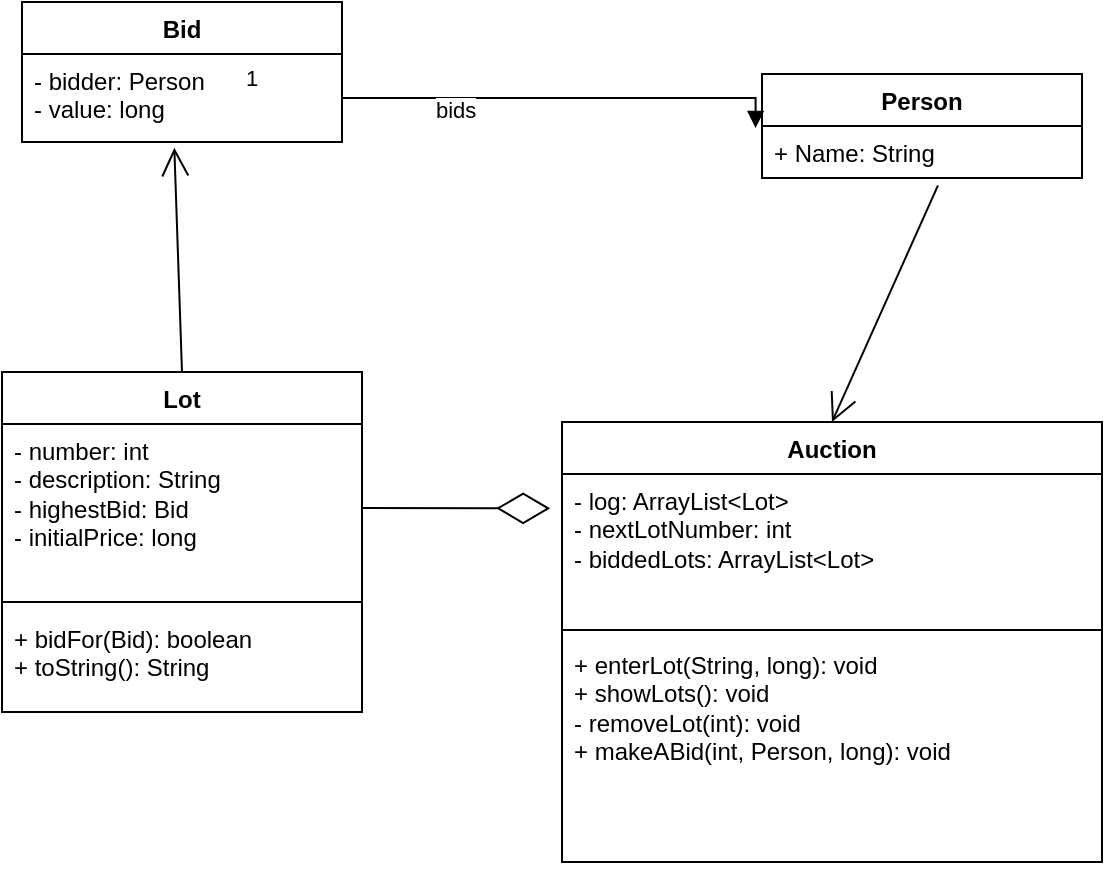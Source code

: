 <mxfile version="24.8.6">
  <diagram id="C5RBs43oDa-KdzZeNtuy" name="Page-1">
    <mxGraphModel dx="1517" dy="648" grid="1" gridSize="10" guides="1" tooltips="1" connect="1" arrows="1" fold="1" page="1" pageScale="1" pageWidth="827" pageHeight="1169" math="0" shadow="0">
      <root>
        <mxCell id="WIyWlLk6GJQsqaUBKTNV-0" />
        <mxCell id="WIyWlLk6GJQsqaUBKTNV-1" parent="WIyWlLk6GJQsqaUBKTNV-0" />
        <mxCell id="E-N4PrQtjV91aUZrzSPg-0" value="Person" style="swimlane;fontStyle=1;align=center;verticalAlign=top;childLayout=stackLayout;horizontal=1;startSize=26;horizontalStack=0;resizeParent=1;resizeParentMax=0;resizeLast=0;collapsible=1;marginBottom=0;whiteSpace=wrap;html=1;" vertex="1" parent="WIyWlLk6GJQsqaUBKTNV-1">
          <mxGeometry x="460" y="146" width="160" height="52" as="geometry" />
        </mxCell>
        <mxCell id="E-N4PrQtjV91aUZrzSPg-1" value="+ Name: String" style="text;strokeColor=none;fillColor=none;align=left;verticalAlign=top;spacingLeft=4;spacingRight=4;overflow=hidden;rotatable=0;points=[[0,0.5],[1,0.5]];portConstraint=eastwest;whiteSpace=wrap;html=1;" vertex="1" parent="E-N4PrQtjV91aUZrzSPg-0">
          <mxGeometry y="26" width="160" height="26" as="geometry" />
        </mxCell>
        <mxCell id="E-N4PrQtjV91aUZrzSPg-4" value="Lot" style="swimlane;fontStyle=1;align=center;verticalAlign=top;childLayout=stackLayout;horizontal=1;startSize=26;horizontalStack=0;resizeParent=1;resizeParentMax=0;resizeLast=0;collapsible=1;marginBottom=0;whiteSpace=wrap;html=1;" vertex="1" parent="WIyWlLk6GJQsqaUBKTNV-1">
          <mxGeometry x="80" y="295" width="180" height="170" as="geometry" />
        </mxCell>
        <mxCell id="E-N4PrQtjV91aUZrzSPg-5" value="- number: int&lt;div&gt;- description: String&lt;/div&gt;&lt;div&gt;- highestBid: Bid&lt;/div&gt;&lt;div&gt;- initialPrice: long&lt;br&gt;&lt;div&gt;&lt;br&gt;&lt;/div&gt;&lt;/div&gt;" style="text;strokeColor=none;fillColor=none;align=left;verticalAlign=top;spacingLeft=4;spacingRight=4;overflow=hidden;rotatable=0;points=[[0,0.5],[1,0.5]];portConstraint=eastwest;whiteSpace=wrap;html=1;" vertex="1" parent="E-N4PrQtjV91aUZrzSPg-4">
          <mxGeometry y="26" width="180" height="84" as="geometry" />
        </mxCell>
        <mxCell id="E-N4PrQtjV91aUZrzSPg-6" value="" style="line;strokeWidth=1;fillColor=none;align=left;verticalAlign=middle;spacingTop=-1;spacingLeft=3;spacingRight=3;rotatable=0;labelPosition=right;points=[];portConstraint=eastwest;strokeColor=inherit;" vertex="1" parent="E-N4PrQtjV91aUZrzSPg-4">
          <mxGeometry y="110" width="180" height="10" as="geometry" />
        </mxCell>
        <mxCell id="E-N4PrQtjV91aUZrzSPg-7" value="+ bidFor(Bid): boolean&lt;div&gt;+ toString(): String&lt;/div&gt;" style="text;strokeColor=none;fillColor=none;align=left;verticalAlign=top;spacingLeft=4;spacingRight=4;overflow=hidden;rotatable=0;points=[[0,0.5],[1,0.5]];portConstraint=eastwest;whiteSpace=wrap;html=1;" vertex="1" parent="E-N4PrQtjV91aUZrzSPg-4">
          <mxGeometry y="120" width="180" height="50" as="geometry" />
        </mxCell>
        <mxCell id="E-N4PrQtjV91aUZrzSPg-8" value="Bid" style="swimlane;fontStyle=1;align=center;verticalAlign=top;childLayout=stackLayout;horizontal=1;startSize=26;horizontalStack=0;resizeParent=1;resizeParentMax=0;resizeLast=0;collapsible=1;marginBottom=0;whiteSpace=wrap;html=1;" vertex="1" parent="WIyWlLk6GJQsqaUBKTNV-1">
          <mxGeometry x="90" y="110" width="160" height="70" as="geometry" />
        </mxCell>
        <mxCell id="E-N4PrQtjV91aUZrzSPg-9" value="- bidder: Person&lt;div&gt;- value: long&lt;/div&gt;" style="text;strokeColor=none;fillColor=none;align=left;verticalAlign=top;spacingLeft=4;spacingRight=4;overflow=hidden;rotatable=0;points=[[0,0.5],[1,0.5]];portConstraint=eastwest;whiteSpace=wrap;html=1;" vertex="1" parent="E-N4PrQtjV91aUZrzSPg-8">
          <mxGeometry y="26" width="160" height="44" as="geometry" />
        </mxCell>
        <mxCell id="E-N4PrQtjV91aUZrzSPg-12" value="Auction" style="swimlane;fontStyle=1;align=center;verticalAlign=top;childLayout=stackLayout;horizontal=1;startSize=26;horizontalStack=0;resizeParent=1;resizeParentMax=0;resizeLast=0;collapsible=1;marginBottom=0;whiteSpace=wrap;html=1;" vertex="1" parent="WIyWlLk6GJQsqaUBKTNV-1">
          <mxGeometry x="360" y="320" width="270" height="220" as="geometry" />
        </mxCell>
        <mxCell id="E-N4PrQtjV91aUZrzSPg-13" value="- log: ArrayList&amp;lt;Lot&amp;gt;&lt;div&gt;- nextLotNumber: int&lt;/div&gt;&lt;div&gt;- biddedLots: ArrayList&amp;lt;Lot&amp;gt;&lt;/div&gt;" style="text;strokeColor=none;fillColor=none;align=left;verticalAlign=top;spacingLeft=4;spacingRight=4;overflow=hidden;rotatable=0;points=[[0,0.5],[1,0.5]];portConstraint=eastwest;whiteSpace=wrap;html=1;" vertex="1" parent="E-N4PrQtjV91aUZrzSPg-12">
          <mxGeometry y="26" width="270" height="74" as="geometry" />
        </mxCell>
        <mxCell id="E-N4PrQtjV91aUZrzSPg-14" value="" style="line;strokeWidth=1;fillColor=none;align=left;verticalAlign=middle;spacingTop=-1;spacingLeft=3;spacingRight=3;rotatable=0;labelPosition=right;points=[];portConstraint=eastwest;strokeColor=inherit;" vertex="1" parent="E-N4PrQtjV91aUZrzSPg-12">
          <mxGeometry y="100" width="270" height="8" as="geometry" />
        </mxCell>
        <mxCell id="E-N4PrQtjV91aUZrzSPg-15" value="+ enterLot(String, long): void&lt;div&gt;+ showLots(): void&lt;/div&gt;&lt;div&gt;- removeLot(int): void&lt;/div&gt;&lt;div&gt;+ makeABid(int, Person, long): void&amp;nbsp;&lt;/div&gt;" style="text;strokeColor=none;fillColor=none;align=left;verticalAlign=top;spacingLeft=4;spacingRight=4;overflow=hidden;rotatable=0;points=[[0,0.5],[1,0.5]];portConstraint=eastwest;whiteSpace=wrap;html=1;" vertex="1" parent="E-N4PrQtjV91aUZrzSPg-12">
          <mxGeometry y="108" width="270" height="112" as="geometry" />
        </mxCell>
        <mxCell id="E-N4PrQtjV91aUZrzSPg-18" value="bids" style="endArrow=block;endFill=1;html=1;edgeStyle=orthogonalEdgeStyle;align=left;verticalAlign=top;rounded=0;entryX=-0.02;entryY=0.04;entryDx=0;entryDy=0;entryPerimeter=0;exitX=1;exitY=0.5;exitDx=0;exitDy=0;" edge="1" parent="WIyWlLk6GJQsqaUBKTNV-1" source="E-N4PrQtjV91aUZrzSPg-9" target="E-N4PrQtjV91aUZrzSPg-1">
          <mxGeometry x="-0.597" y="7" relative="1" as="geometry">
            <mxPoint x="290" y="240" as="sourcePoint" />
            <mxPoint x="350" y="415" as="targetPoint" />
            <mxPoint as="offset" />
          </mxGeometry>
        </mxCell>
        <mxCell id="E-N4PrQtjV91aUZrzSPg-19" value="1" style="edgeLabel;resizable=0;html=1;align=left;verticalAlign=bottom;" connectable="0" vertex="1" parent="E-N4PrQtjV91aUZrzSPg-18">
          <mxGeometry x="-1" relative="1" as="geometry">
            <mxPoint x="-50" y="-2" as="offset" />
          </mxGeometry>
        </mxCell>
        <mxCell id="E-N4PrQtjV91aUZrzSPg-26" value="" style="endArrow=diamondThin;endFill=0;endSize=24;html=1;rounded=0;exitX=1;exitY=0.5;exitDx=0;exitDy=0;entryX=-0.022;entryY=0.232;entryDx=0;entryDy=0;entryPerimeter=0;" edge="1" parent="WIyWlLk6GJQsqaUBKTNV-1" source="E-N4PrQtjV91aUZrzSPg-5" target="E-N4PrQtjV91aUZrzSPg-13">
          <mxGeometry width="160" relative="1" as="geometry">
            <mxPoint x="403" y="260" as="sourcePoint" />
            <mxPoint x="390" y="415" as="targetPoint" />
          </mxGeometry>
        </mxCell>
        <mxCell id="E-N4PrQtjV91aUZrzSPg-27" value="" style="endArrow=open;endFill=1;endSize=12;html=1;rounded=0;exitX=0.5;exitY=0;exitDx=0;exitDy=0;entryX=0.476;entryY=1.066;entryDx=0;entryDy=0;entryPerimeter=0;" edge="1" parent="WIyWlLk6GJQsqaUBKTNV-1" source="E-N4PrQtjV91aUZrzSPg-4" target="E-N4PrQtjV91aUZrzSPg-9">
          <mxGeometry width="160" relative="1" as="geometry">
            <mxPoint x="160" y="240" as="sourcePoint" />
            <mxPoint x="260" y="210" as="targetPoint" />
          </mxGeometry>
        </mxCell>
        <mxCell id="E-N4PrQtjV91aUZrzSPg-28" value="" style="endArrow=open;endFill=1;endSize=12;html=1;rounded=0;exitX=0.55;exitY=1.141;exitDx=0;exitDy=0;exitPerimeter=0;entryX=0.5;entryY=0;entryDx=0;entryDy=0;" edge="1" parent="WIyWlLk6GJQsqaUBKTNV-1" source="E-N4PrQtjV91aUZrzSPg-1" target="E-N4PrQtjV91aUZrzSPg-12">
          <mxGeometry width="160" relative="1" as="geometry">
            <mxPoint x="490" y="280" as="sourcePoint" />
            <mxPoint x="560" y="250" as="targetPoint" />
          </mxGeometry>
        </mxCell>
      </root>
    </mxGraphModel>
  </diagram>
</mxfile>
